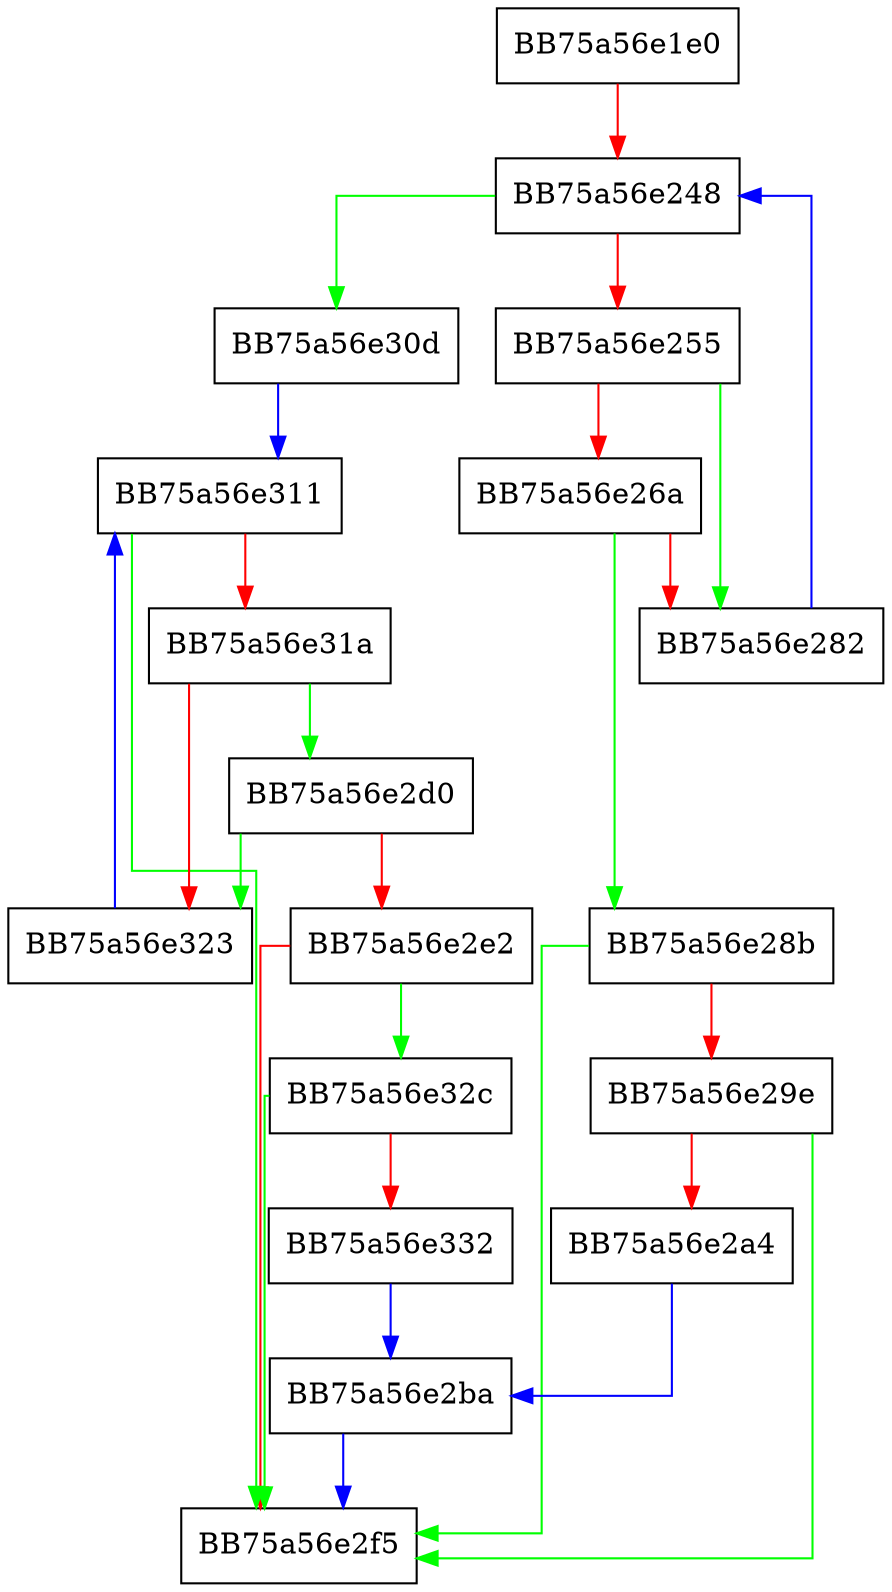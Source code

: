 digraph NdatPostCallback {
  node [shape="box"];
  graph [splines=ortho];
  BB75a56e1e0 -> BB75a56e248 [color="red"];
  BB75a56e248 -> BB75a56e30d [color="green"];
  BB75a56e248 -> BB75a56e255 [color="red"];
  BB75a56e255 -> BB75a56e282 [color="green"];
  BB75a56e255 -> BB75a56e26a [color="red"];
  BB75a56e26a -> BB75a56e28b [color="green"];
  BB75a56e26a -> BB75a56e282 [color="red"];
  BB75a56e282 -> BB75a56e248 [color="blue"];
  BB75a56e28b -> BB75a56e2f5 [color="green"];
  BB75a56e28b -> BB75a56e29e [color="red"];
  BB75a56e29e -> BB75a56e2f5 [color="green"];
  BB75a56e29e -> BB75a56e2a4 [color="red"];
  BB75a56e2a4 -> BB75a56e2ba [color="blue"];
  BB75a56e2ba -> BB75a56e2f5 [color="blue"];
  BB75a56e2d0 -> BB75a56e323 [color="green"];
  BB75a56e2d0 -> BB75a56e2e2 [color="red"];
  BB75a56e2e2 -> BB75a56e32c [color="green"];
  BB75a56e2e2 -> BB75a56e2f5 [color="red"];
  BB75a56e30d -> BB75a56e311 [color="blue"];
  BB75a56e311 -> BB75a56e2f5 [color="green"];
  BB75a56e311 -> BB75a56e31a [color="red"];
  BB75a56e31a -> BB75a56e2d0 [color="green"];
  BB75a56e31a -> BB75a56e323 [color="red"];
  BB75a56e323 -> BB75a56e311 [color="blue"];
  BB75a56e32c -> BB75a56e2f5 [color="green"];
  BB75a56e32c -> BB75a56e332 [color="red"];
  BB75a56e332 -> BB75a56e2ba [color="blue"];
}